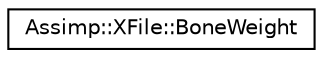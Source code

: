 digraph "Graphical Class Hierarchy"
{
  edge [fontname="Helvetica",fontsize="10",labelfontname="Helvetica",labelfontsize="10"];
  node [fontname="Helvetica",fontsize="10",shape=record];
  rankdir="LR";
  Node1 [label="Assimp::XFile::BoneWeight",height=0.2,width=0.4,color="black", fillcolor="white", style="filled",URL="$struct_assimp_1_1_x_file_1_1_bone_weight.html"];
}
